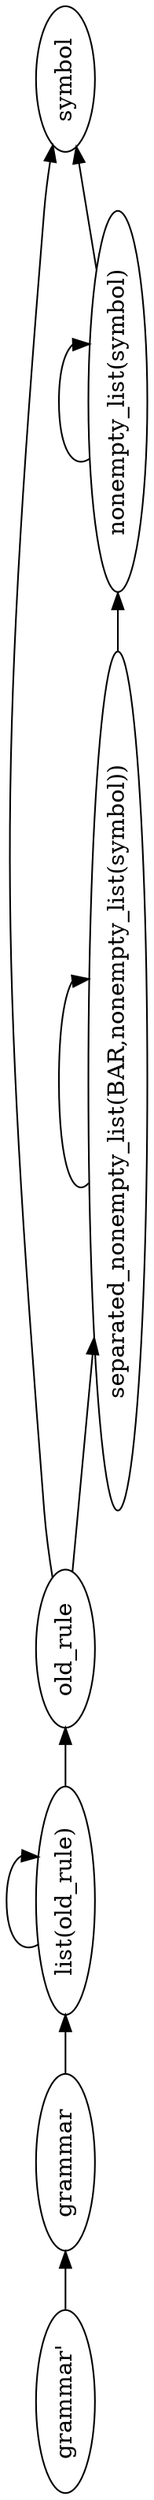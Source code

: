 digraph G {
orientation = landscape;
rankdir = LR;
ratio = compress;
nt0 [ label="grammar'" ] ;
nt1 [ label="symbol" ] ;
nt2 [ label="separated_nonempty_list(BAR,nonempty_list(symbol))" ] ;
nt3 [ label="old_rule" ] ;
nt4 [ label="nonempty_list(symbol)" ] ;
nt5 [ label="list(old_rule)" ] ;
nt6 [ label="grammar" ] ;
nt0 -> nt6 [ label="" ] ;
nt2 -> nt2 [ label="" ] ;
nt2 -> nt4 [ label="" ] ;
nt3 -> nt1 [ label="" ] ;
nt3 -> nt2 [ label="" ] ;
nt4 -> nt1 [ label="" ] ;
nt4 -> nt4 [ label="" ] ;
nt5 -> nt3 [ label="" ] ;
nt5 -> nt5 [ label="" ] ;
nt6 -> nt5 [ label="" ] ;

}
